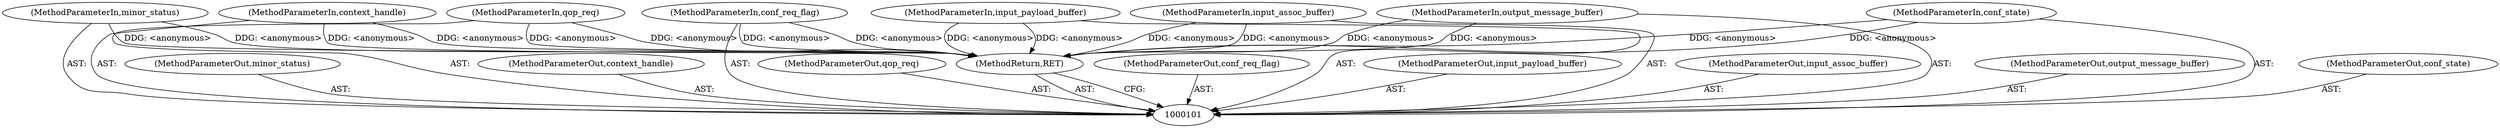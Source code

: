 digraph "0_krb5_56f7b1bc95a2a3eeb420e069e7655fb181ade5cf_16" {
"1000111" [label="(MethodReturn,RET)"];
"1000102" [label="(MethodParameterIn,minor_status)"];
"1000137" [label="(MethodParameterOut,minor_status)"];
"1000103" [label="(MethodParameterIn,context_handle)"];
"1000138" [label="(MethodParameterOut,context_handle)"];
"1000105" [label="(MethodParameterIn,qop_req)"];
"1000140" [label="(MethodParameterOut,qop_req)"];
"1000104" [label="(MethodParameterIn,conf_req_flag)"];
"1000139" [label="(MethodParameterOut,conf_req_flag)"];
"1000107" [label="(MethodParameterIn,input_payload_buffer)"];
"1000142" [label="(MethodParameterOut,input_payload_buffer)"];
"1000106" [label="(MethodParameterIn,input_assoc_buffer)"];
"1000141" [label="(MethodParameterOut,input_assoc_buffer)"];
"1000109" [label="(MethodParameterIn,output_message_buffer)"];
"1000144" [label="(MethodParameterOut,output_message_buffer)"];
"1000108" [label="(MethodParameterIn,conf_state)"];
"1000143" [label="(MethodParameterOut,conf_state)"];
"1000111" -> "1000101"  [label="AST: "];
"1000111" -> "1000101"  [label="CFG: "];
"1000108" -> "1000111"  [label="DDG: <anonymous>"];
"1000107" -> "1000111"  [label="DDG: <anonymous>"];
"1000104" -> "1000111"  [label="DDG: <anonymous>"];
"1000105" -> "1000111"  [label="DDG: <anonymous>"];
"1000103" -> "1000111"  [label="DDG: <anonymous>"];
"1000102" -> "1000111"  [label="DDG: <anonymous>"];
"1000106" -> "1000111"  [label="DDG: <anonymous>"];
"1000109" -> "1000111"  [label="DDG: <anonymous>"];
"1000102" -> "1000101"  [label="AST: "];
"1000102" -> "1000111"  [label="DDG: <anonymous>"];
"1000137" -> "1000101"  [label="AST: "];
"1000103" -> "1000101"  [label="AST: "];
"1000103" -> "1000111"  [label="DDG: <anonymous>"];
"1000138" -> "1000101"  [label="AST: "];
"1000105" -> "1000101"  [label="AST: "];
"1000105" -> "1000111"  [label="DDG: <anonymous>"];
"1000140" -> "1000101"  [label="AST: "];
"1000104" -> "1000101"  [label="AST: "];
"1000104" -> "1000111"  [label="DDG: <anonymous>"];
"1000139" -> "1000101"  [label="AST: "];
"1000107" -> "1000101"  [label="AST: "];
"1000107" -> "1000111"  [label="DDG: <anonymous>"];
"1000142" -> "1000101"  [label="AST: "];
"1000106" -> "1000101"  [label="AST: "];
"1000106" -> "1000111"  [label="DDG: <anonymous>"];
"1000141" -> "1000101"  [label="AST: "];
"1000109" -> "1000101"  [label="AST: "];
"1000109" -> "1000111"  [label="DDG: <anonymous>"];
"1000144" -> "1000101"  [label="AST: "];
"1000108" -> "1000101"  [label="AST: "];
"1000108" -> "1000111"  [label="DDG: <anonymous>"];
"1000143" -> "1000101"  [label="AST: "];
}
